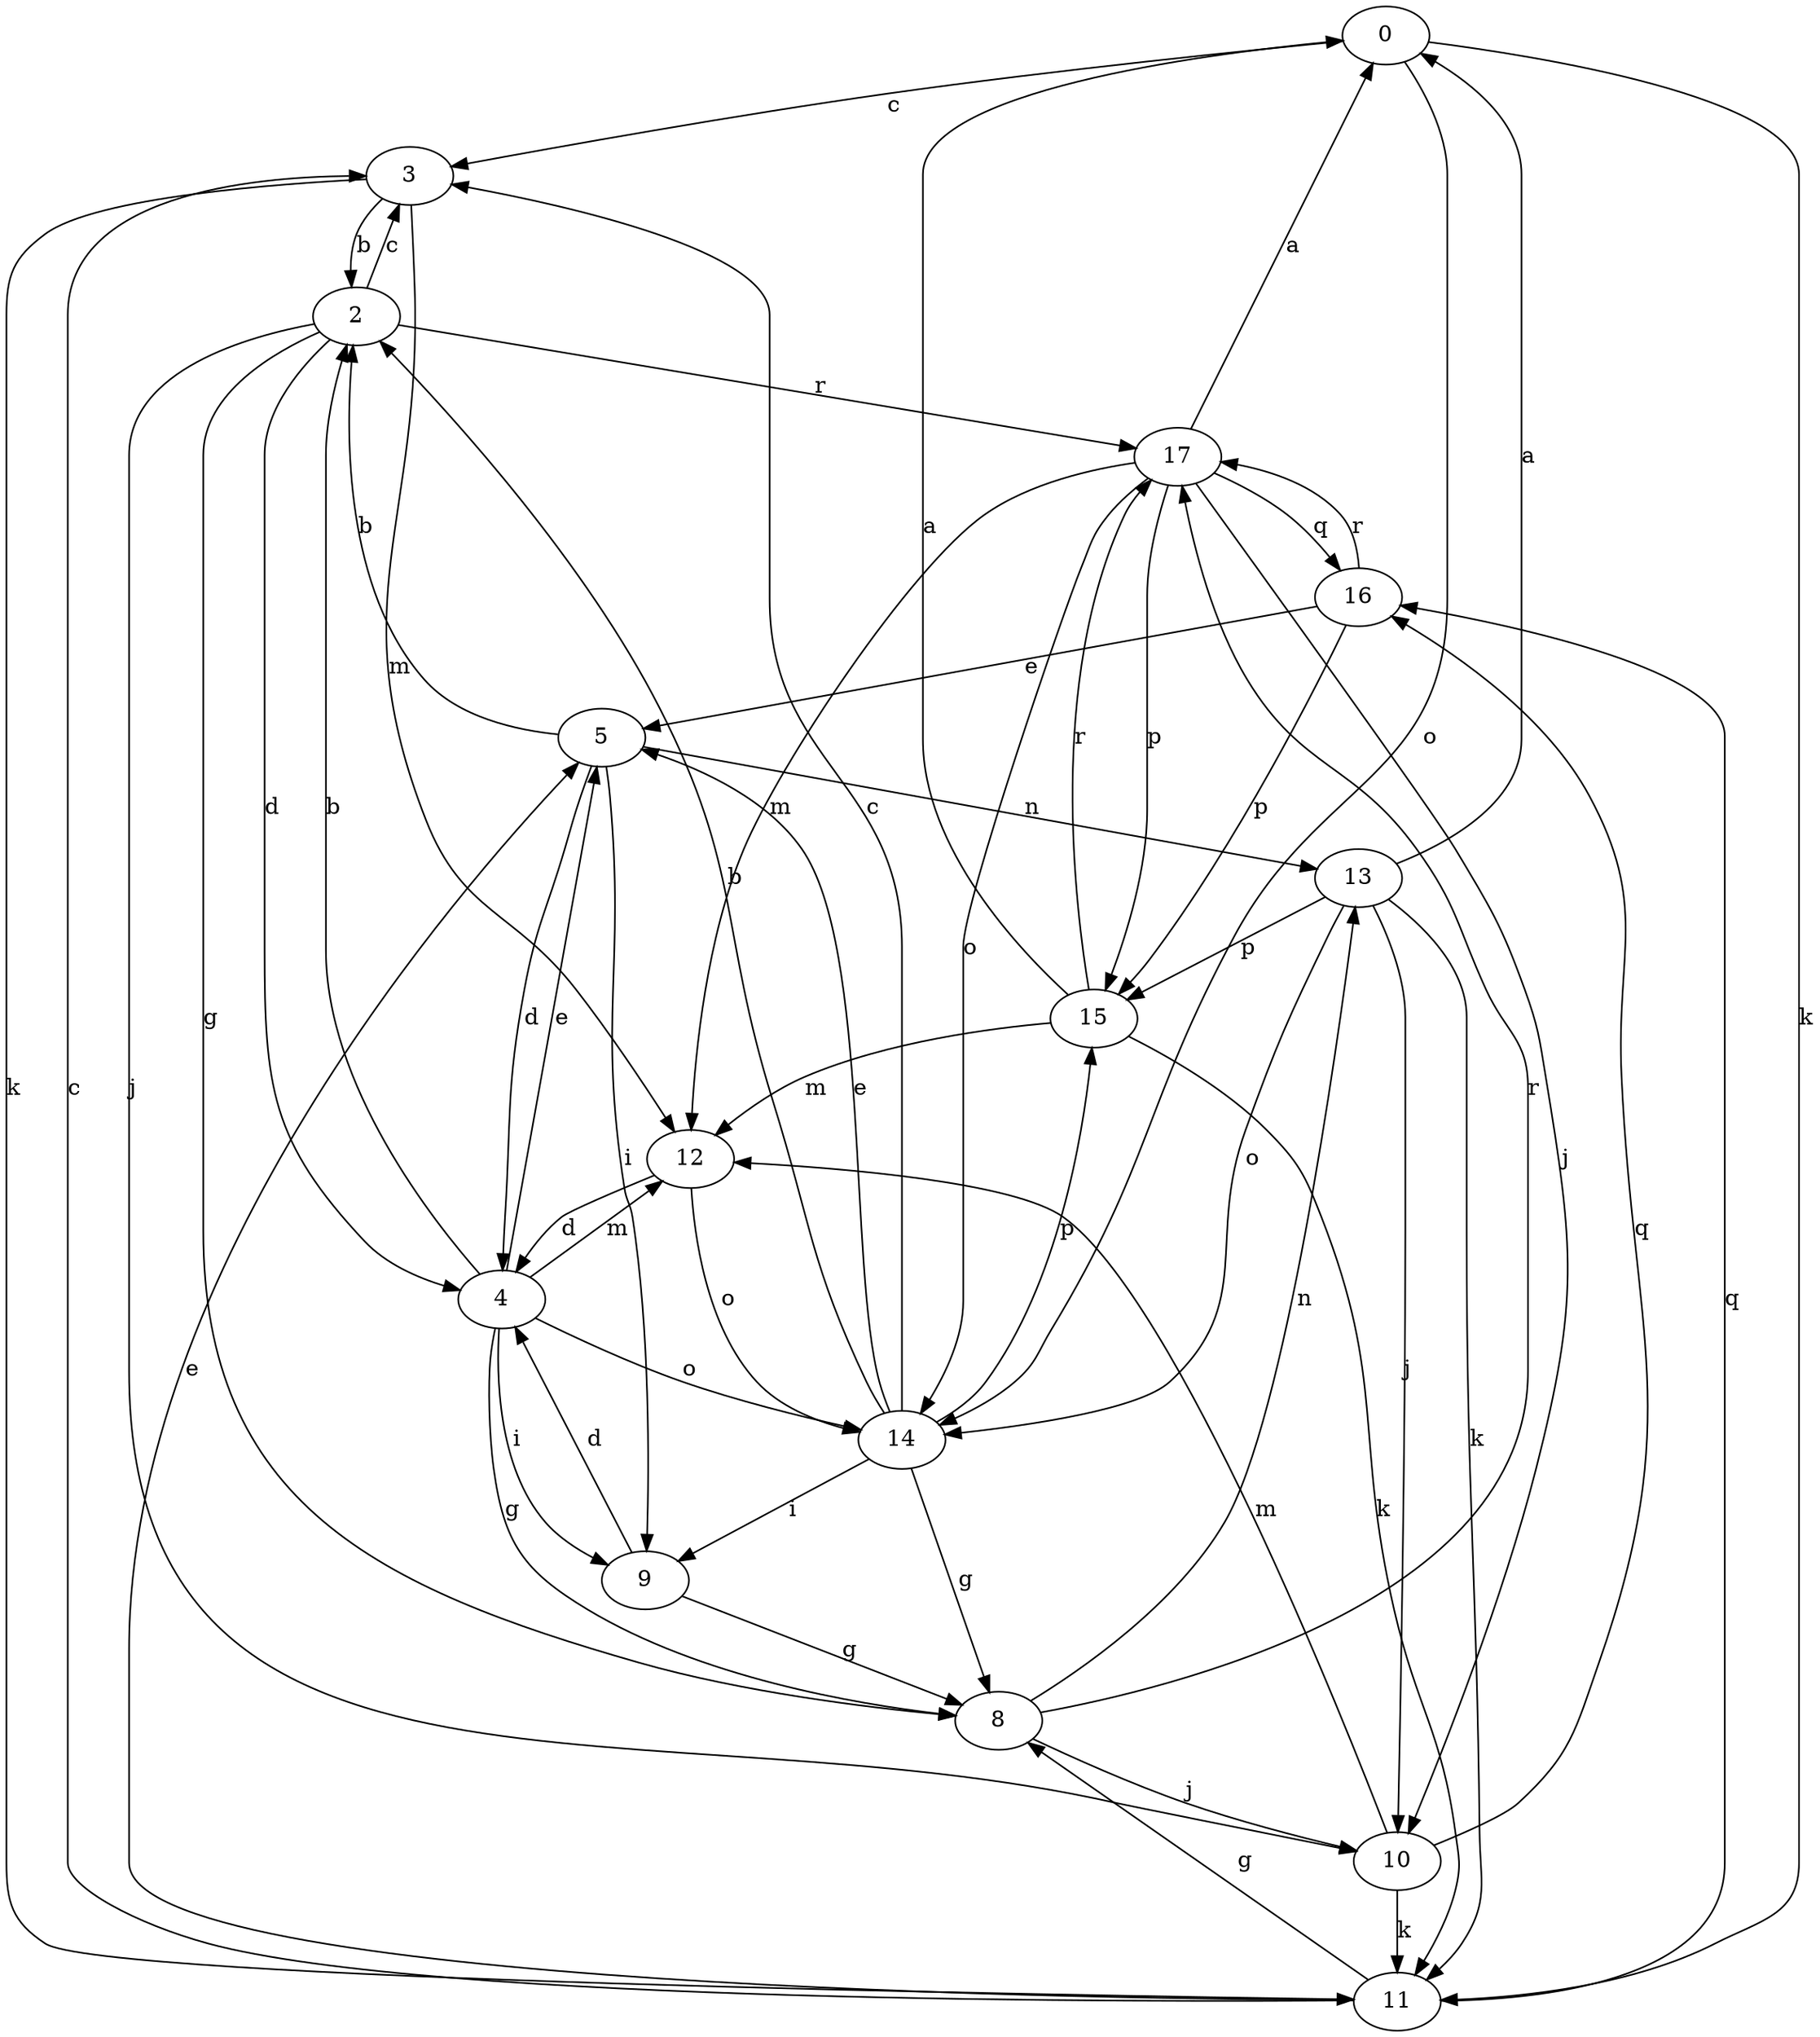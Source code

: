 strict digraph  {
0;
2;
3;
4;
5;
8;
9;
10;
11;
12;
13;
14;
15;
16;
17;
0 -> 3  [label=c];
0 -> 11  [label=k];
0 -> 14  [label=o];
2 -> 3  [label=c];
2 -> 4  [label=d];
2 -> 8  [label=g];
2 -> 10  [label=j];
2 -> 17  [label=r];
3 -> 2  [label=b];
3 -> 11  [label=k];
3 -> 12  [label=m];
4 -> 2  [label=b];
4 -> 5  [label=e];
4 -> 8  [label=g];
4 -> 9  [label=i];
4 -> 12  [label=m];
4 -> 14  [label=o];
5 -> 2  [label=b];
5 -> 4  [label=d];
5 -> 9  [label=i];
5 -> 13  [label=n];
8 -> 10  [label=j];
8 -> 13  [label=n];
8 -> 17  [label=r];
9 -> 4  [label=d];
9 -> 8  [label=g];
10 -> 11  [label=k];
10 -> 12  [label=m];
10 -> 16  [label=q];
11 -> 3  [label=c];
11 -> 5  [label=e];
11 -> 8  [label=g];
11 -> 16  [label=q];
12 -> 4  [label=d];
12 -> 14  [label=o];
13 -> 0  [label=a];
13 -> 10  [label=j];
13 -> 11  [label=k];
13 -> 14  [label=o];
13 -> 15  [label=p];
14 -> 2  [label=b];
14 -> 3  [label=c];
14 -> 5  [label=e];
14 -> 8  [label=g];
14 -> 9  [label=i];
14 -> 15  [label=p];
15 -> 0  [label=a];
15 -> 11  [label=k];
15 -> 12  [label=m];
15 -> 17  [label=r];
16 -> 5  [label=e];
16 -> 15  [label=p];
16 -> 17  [label=r];
17 -> 0  [label=a];
17 -> 10  [label=j];
17 -> 12  [label=m];
17 -> 14  [label=o];
17 -> 15  [label=p];
17 -> 16  [label=q];
}
